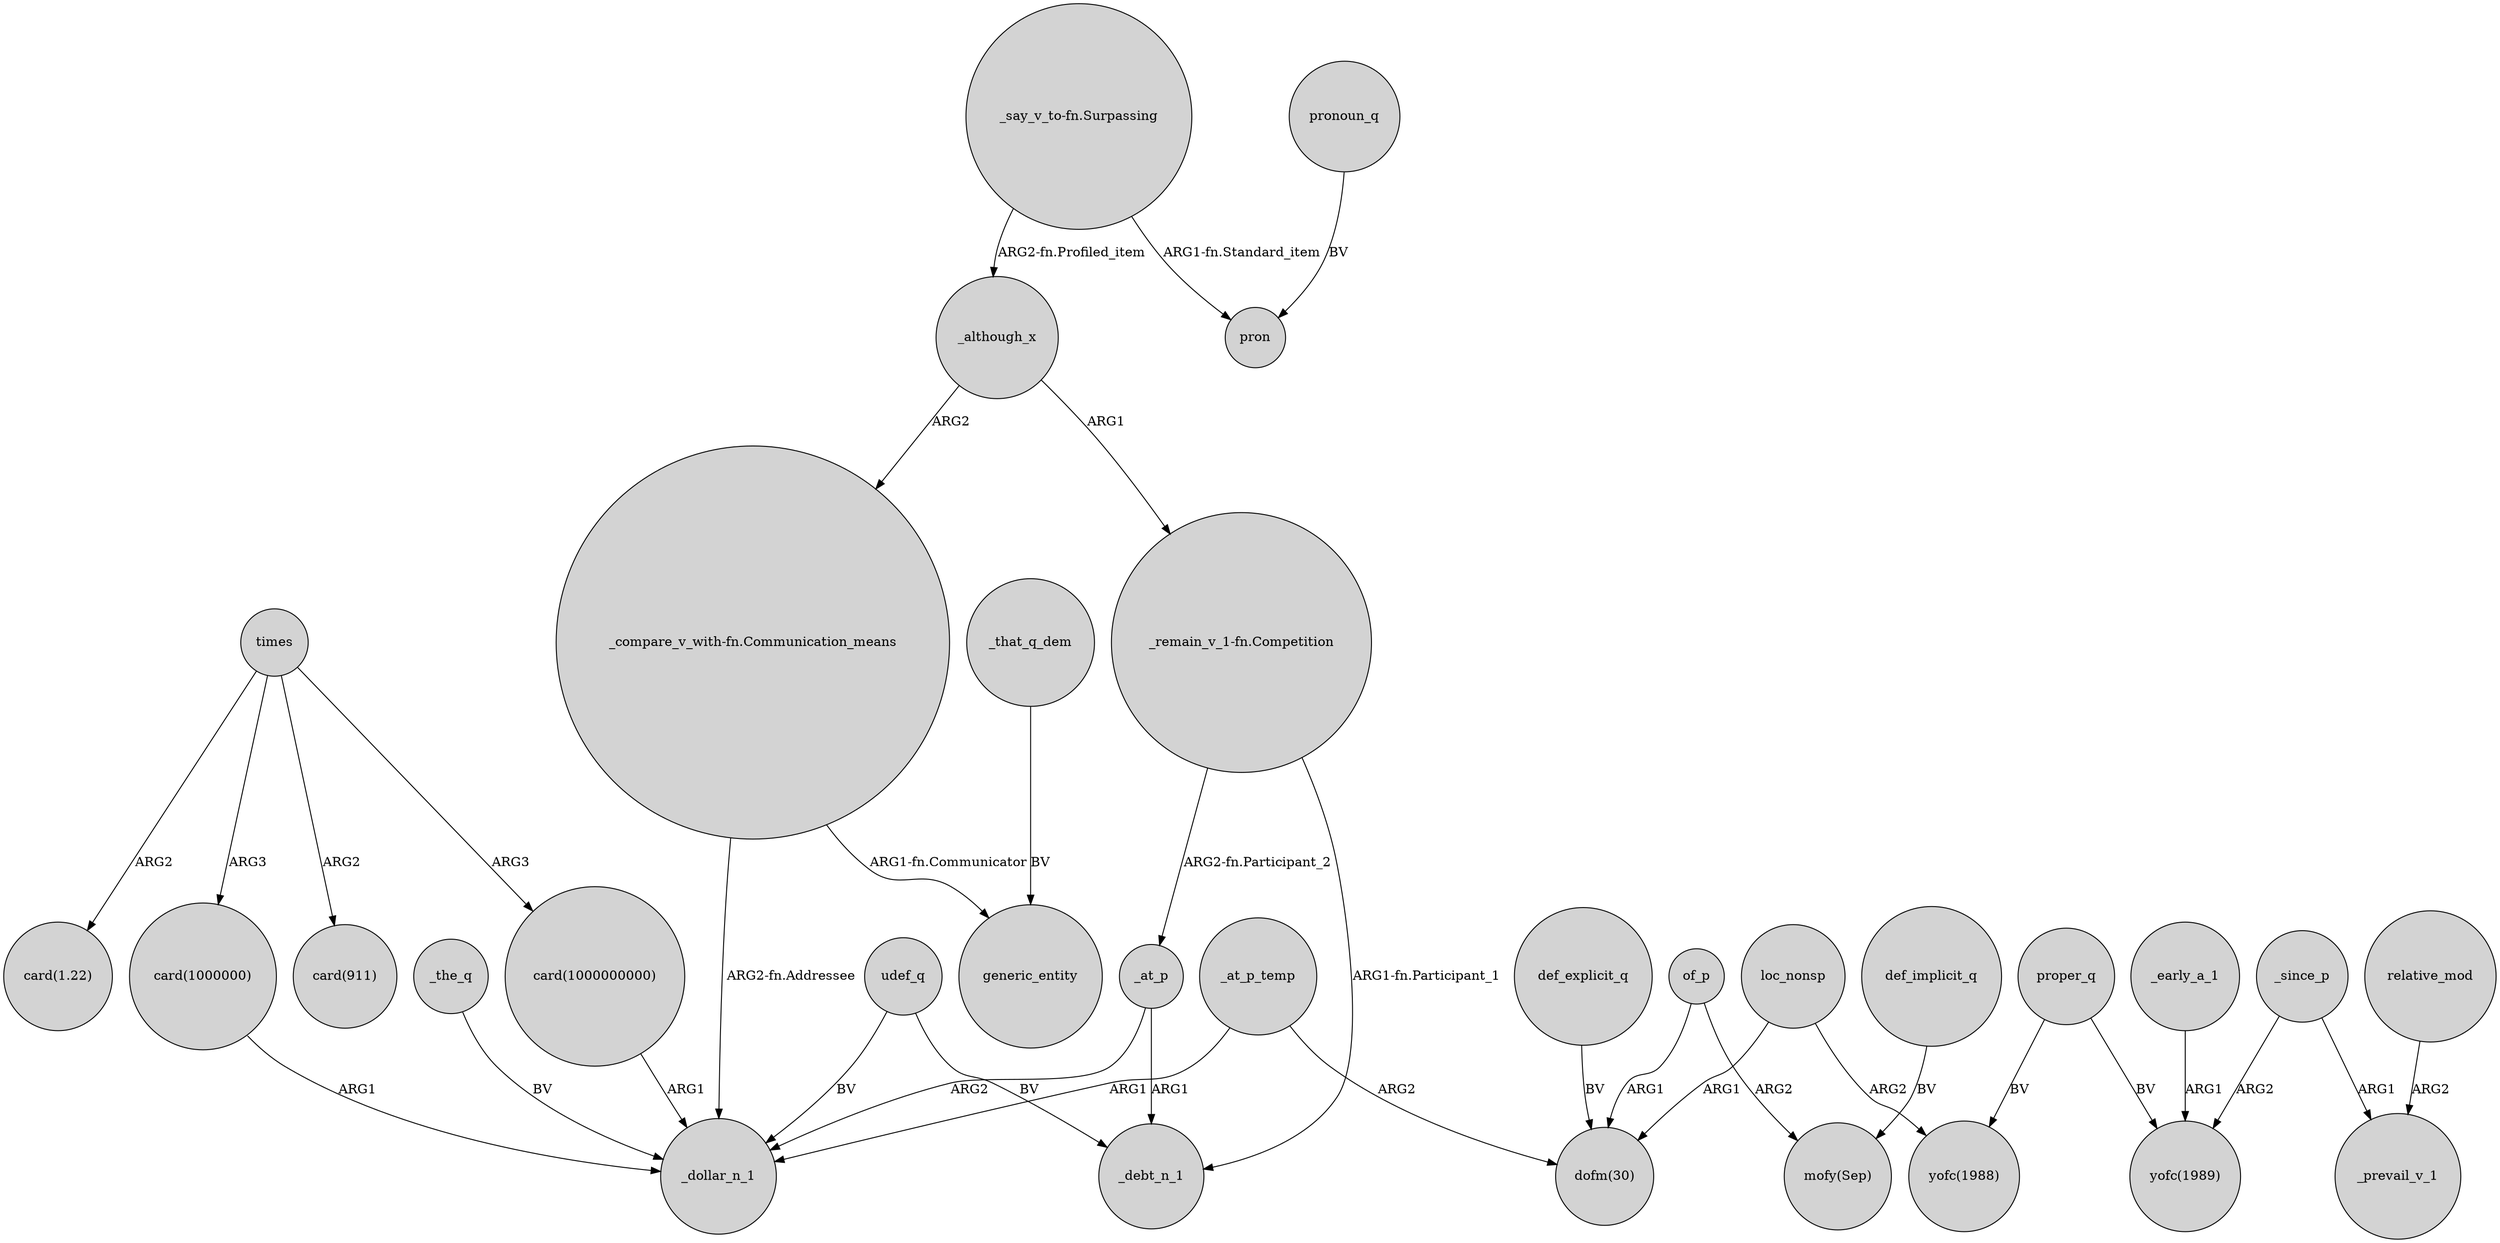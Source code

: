 digraph {
	node [shape=circle style=filled]
	loc_nonsp -> "dofm(30)" [label=ARG1]
	"card(1000000000)" -> _dollar_n_1 [label=ARG1]
	relative_mod -> _prevail_v_1 [label=ARG2]
	_early_a_1 -> "yofc(1989)" [label=ARG1]
	_at_p_temp -> "dofm(30)" [label=ARG2]
	times -> "card(1000000)" [label=ARG3]
	def_implicit_q -> "mofy(Sep)" [label=BV]
	_the_q -> _dollar_n_1 [label=BV]
	def_explicit_q -> "dofm(30)" [label=BV]
	times -> "card(1000000000)" [label=ARG3]
	of_p -> "mofy(Sep)" [label=ARG2]
	"_say_v_to-fn.Surpassing" -> _although_x [label="ARG2-fn.Profiled_item"]
	_since_p -> _prevail_v_1 [label=ARG1]
	times -> "card(911)" [label=ARG2]
	"_remain_v_1-fn.Competition" -> _at_p [label="ARG2-fn.Participant_2"]
	_at_p -> _debt_n_1 [label=ARG1]
	"_compare_v_with-fn.Communication_means" -> _dollar_n_1 [label="ARG2-fn.Addressee"]
	"_compare_v_with-fn.Communication_means" -> generic_entity [label="ARG1-fn.Communicator"]
	pronoun_q -> pron [label=BV]
	_since_p -> "yofc(1989)" [label=ARG2]
	_at_p -> _dollar_n_1 [label=ARG2]
	_at_p_temp -> _dollar_n_1 [label=ARG1]
	udef_q -> _debt_n_1 [label=BV]
	udef_q -> _dollar_n_1 [label=BV]
	proper_q -> "yofc(1989)" [label=BV]
	"card(1000000)" -> _dollar_n_1 [label=ARG1]
	"_remain_v_1-fn.Competition" -> _debt_n_1 [label="ARG1-fn.Participant_1"]
	proper_q -> "yofc(1988)" [label=BV]
	times -> "card(1.22)" [label=ARG2]
	_although_x -> "_remain_v_1-fn.Competition" [label=ARG1]
	of_p -> "dofm(30)" [label=ARG1]
	loc_nonsp -> "yofc(1988)" [label=ARG2]
	_that_q_dem -> generic_entity [label=BV]
	_although_x -> "_compare_v_with-fn.Communication_means" [label=ARG2]
	"_say_v_to-fn.Surpassing" -> pron [label="ARG1-fn.Standard_item"]
}
